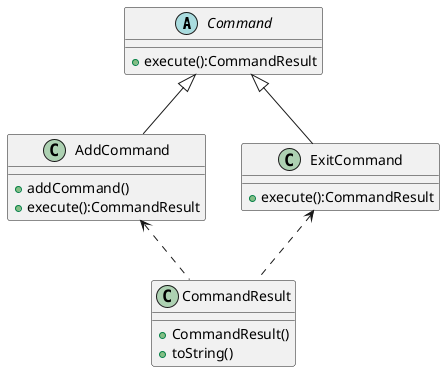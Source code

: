 @startuml
'https://plantuml.com/class-diagram

abstract class Command
class AddCommand

Command <|-- AddCommand
Command <|-- ExitCommand
AddCommand <.. CommandResult
ExitCommand <.. CommandResult

abstract class Command {
+execute():CommandResult
}

class AddCommand {
+addCommand()
+execute():CommandResult
}

class ExitCommand {
+execute():CommandResult
}

class CommandResult {
+CommandResult()
+toString()
}

@enduml